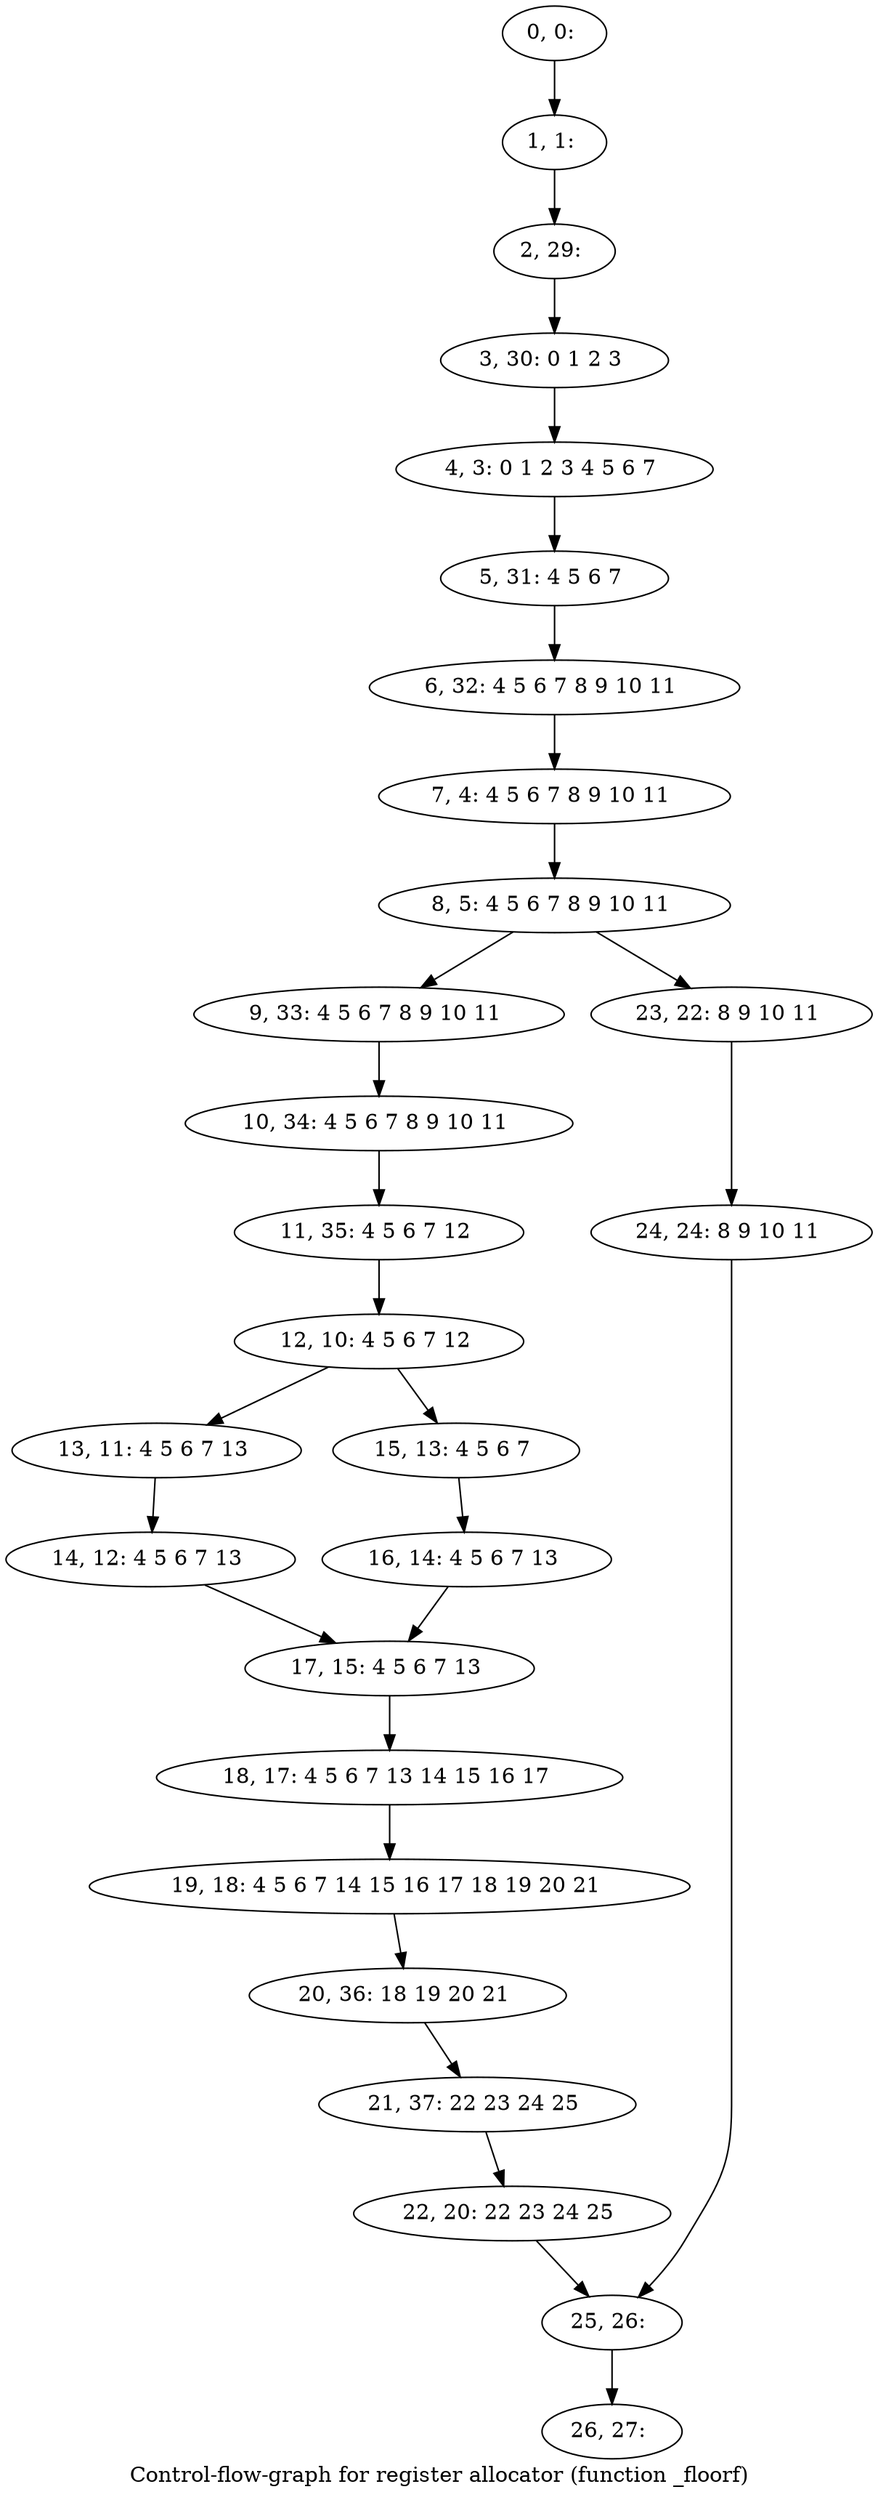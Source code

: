digraph G {
graph [label="Control-flow-graph for register allocator (function _floorf)"]
0[label="0, 0: "];
1[label="1, 1: "];
2[label="2, 29: "];
3[label="3, 30: 0 1 2 3 "];
4[label="4, 3: 0 1 2 3 4 5 6 7 "];
5[label="5, 31: 4 5 6 7 "];
6[label="6, 32: 4 5 6 7 8 9 10 11 "];
7[label="7, 4: 4 5 6 7 8 9 10 11 "];
8[label="8, 5: 4 5 6 7 8 9 10 11 "];
9[label="9, 33: 4 5 6 7 8 9 10 11 "];
10[label="10, 34: 4 5 6 7 8 9 10 11 "];
11[label="11, 35: 4 5 6 7 12 "];
12[label="12, 10: 4 5 6 7 12 "];
13[label="13, 11: 4 5 6 7 13 "];
14[label="14, 12: 4 5 6 7 13 "];
15[label="15, 13: 4 5 6 7 "];
16[label="16, 14: 4 5 6 7 13 "];
17[label="17, 15: 4 5 6 7 13 "];
18[label="18, 17: 4 5 6 7 13 14 15 16 17 "];
19[label="19, 18: 4 5 6 7 14 15 16 17 18 19 20 21 "];
20[label="20, 36: 18 19 20 21 "];
21[label="21, 37: 22 23 24 25 "];
22[label="22, 20: 22 23 24 25 "];
23[label="23, 22: 8 9 10 11 "];
24[label="24, 24: 8 9 10 11 "];
25[label="25, 26: "];
26[label="26, 27: "];
0->1 ;
1->2 ;
2->3 ;
3->4 ;
4->5 ;
5->6 ;
6->7 ;
7->8 ;
8->9 ;
8->23 ;
9->10 ;
10->11 ;
11->12 ;
12->13 ;
12->15 ;
13->14 ;
14->17 ;
15->16 ;
16->17 ;
17->18 ;
18->19 ;
19->20 ;
20->21 ;
21->22 ;
22->25 ;
23->24 ;
24->25 ;
25->26 ;
}
